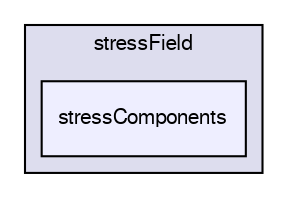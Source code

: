 digraph "applications/utilities/postProcessing/stressField/stressComponents" {
  bgcolor=transparent;
  compound=true
  node [ fontsize="10", fontname="FreeSans"];
  edge [ labelfontsize="10", labelfontname="FreeSans"];
  subgraph clusterdir_0bde64f6bf5a11a77fbea0c88af383f2 {
    graph [ bgcolor="#ddddee", pencolor="black", label="stressField" fontname="FreeSans", fontsize="10", URL="dir_0bde64f6bf5a11a77fbea0c88af383f2.html"]
  dir_7c3a108c78eb54be86e7e57c2f60747e [shape=box, label="stressComponents", style="filled", fillcolor="#eeeeff", pencolor="black", URL="dir_7c3a108c78eb54be86e7e57c2f60747e.html"];
  }
}
